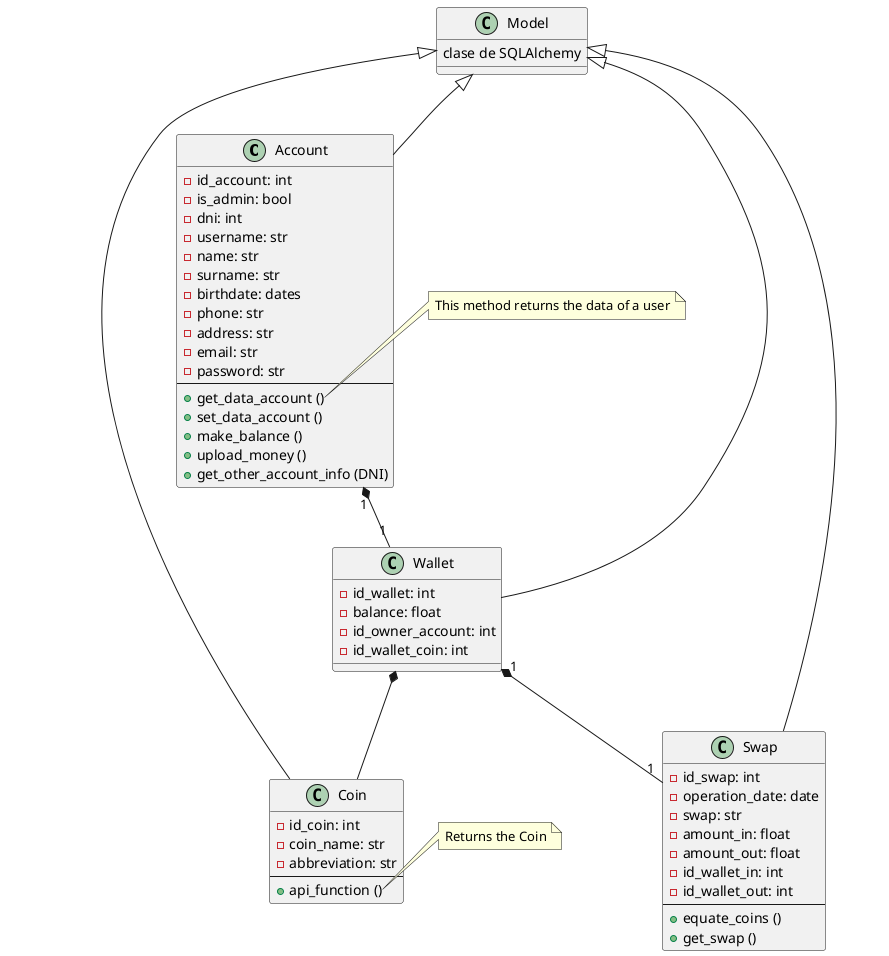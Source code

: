 @startuml
class Account {
    - id_account: int
    - is_admin: bool
    - dni: int
    - username: str
    - name: str
    - surname: str
    - birthdate: dates
    - phone: str
    - address: str
    - email: str
    - password: str
    --
    + get_data_account ()   
    + set_data_account ()
    + make_balance ()
    + upload_money ()
    + get_other_account_info (DNI)
}
class Model {
 clase de SQLAlchemy
}

note right of Account::get_data_account
This method returns the data of a user
end note



class Swap{
    -id_swap: int
    -operation_date: date
    -swap: str
    -amount_in: float
    -amount_out: float
    -id_wallet_in: int
    -id_wallet_out: int
    --
    +equate_coins ()
    +get_swap () 
}

Class Coin {
    -id_coin: int
    -coin_name: str
    -abbreviation: str
    --
    +api_function () 
}

note right  of Coin::api_function
Returns the Coin
end note


Class Wallet{
    -id_wallet: int
    -balance: float
    -id_owner_account: int
    -id_wallet_coin: int
}





Wallet "1" *-- "1" Swap

Account "1"*-- "1" Wallet

Wallet *-- Coin

Model <|-- Swap
Model <|-- Wallet
Model <|-- Account 
Model <|-- Coin